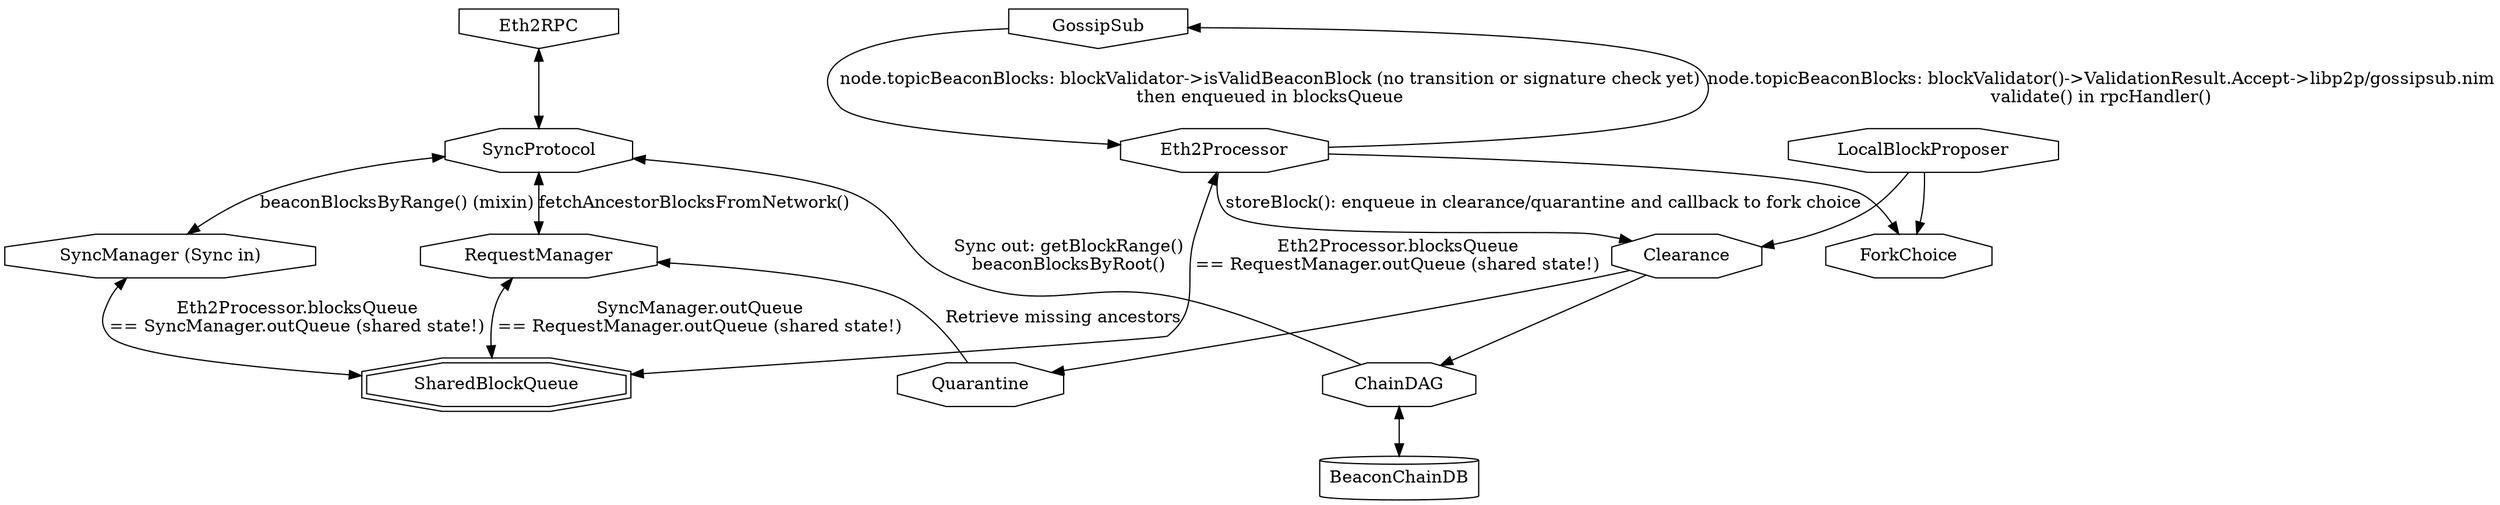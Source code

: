 digraph architecture{
  node [shape = invhouse]; Eth2RPC GossipSub;
  node [shape = octagon]; SyncManager SyncProtocol RequestManager;
  SyncManager [label="SyncManager (Sync in)"];
  node [shape = doubleoctagon] SharedBlockQueue;
  {rank = same; SyncManager RequestManager;}

  node [shape = octagon]; Eth2Processor RequestManager;
  node [shape = octagon]; ChainDAG Quarantine Clearance;

  Eth2RPC -> SyncProtocol [dir=both]
  SyncProtocol -> SyncManager [dir=both, label="beaconBlocksByRange() (mixin)"]

  GossipSub -> Eth2Processor [label="node.topicBeaconBlocks: blockValidator->isValidBeaconBlock (no transition or signature check yet)\nthen enqueued in blocksQueue"];
  GossipSub -> Eth2Processor [dir=back, label="node.topicBeaconBlocks: blockValidator()->ValidationResult.Accept->libp2p/gossipsub.nim\nvalidate() in rpcHandler()"];

  Eth2Processor -> Clearance [label="storeBlock(): enqueue in clearance/quarantine and callback to fork choice"];
  SyncProtocol -> RequestManager [dir=both, label="fetchAncestorBlocksFromNetwork()"];

  SyncManager -> SharedBlockQueue [dir=both, label="Eth2Processor.blocksQueue\n== SyncManager.outQueue (shared state!)"];
  Eth2Processor -> SharedBlockQueue [dir=both, label="Eth2Processor.blocksQueue\n== RequestManager.outQueue (shared state!)"];
  SharedBlockQueue -> RequestManager [dir=both, label="SyncManager.outQueue\n== RequestManager.outQueue (shared state!)"];

  LocalBlockProposer -> Clearance

  RequestManager -> Quarantine [dir=back, label="Retrieve missing ancestors"]
  Clearance -> Quarantine
  Clearance -> ChainDAG

  Eth2Processor -> ForkChoice
  LocalBlockProposer -> ForkChoice

  node [shape = cylinder]; BeaconChainDB;
  ChainDAG -> BeaconChainDB [dir=both]

  SyncProtocol -> ChainDAG [dir=back, label="Sync out: getBlockRange()\nbeaconBlocksByRoot()\n"]
}
